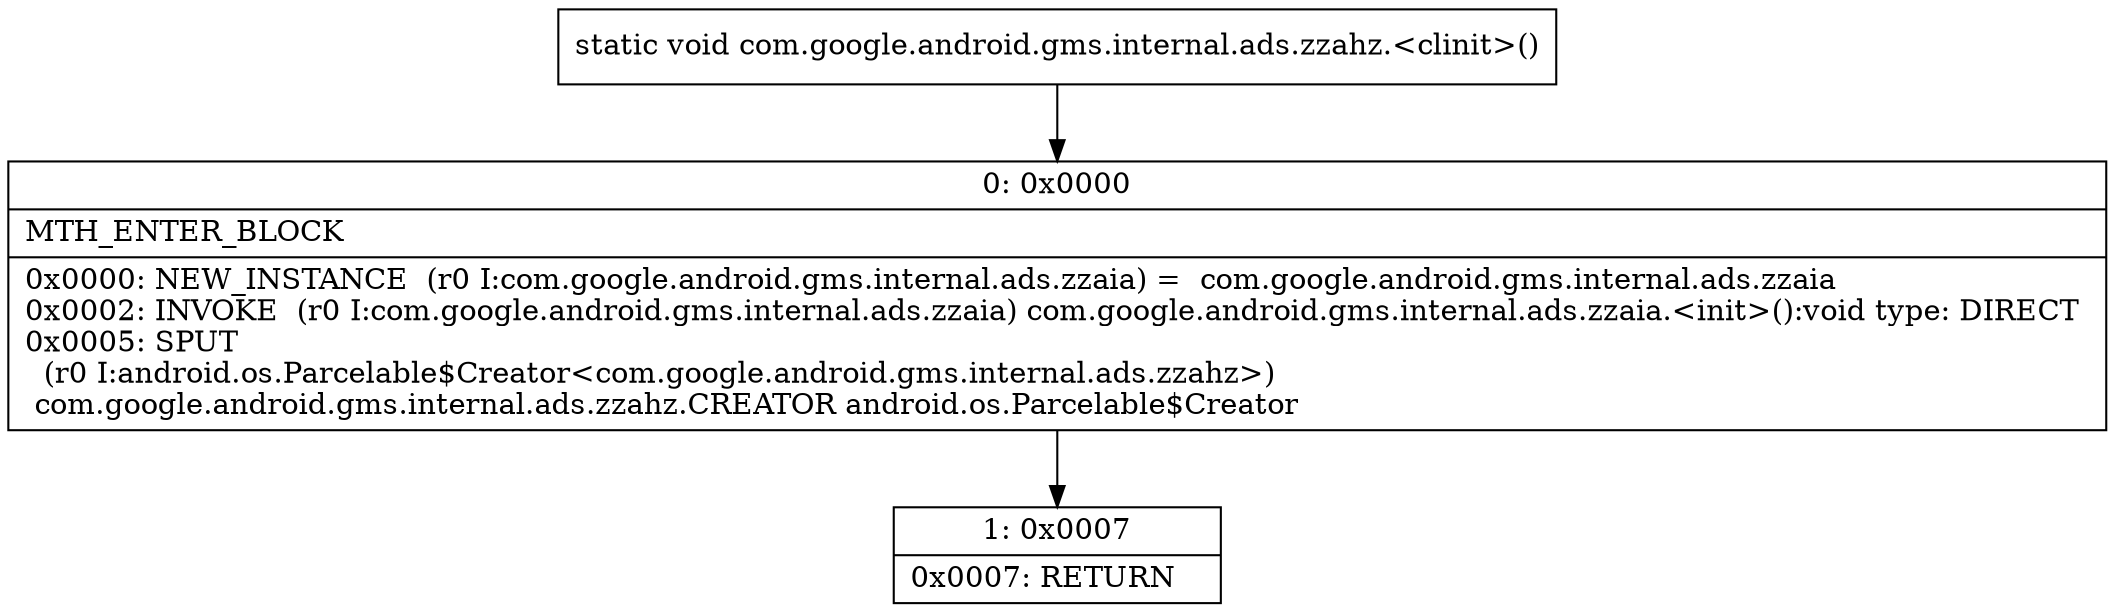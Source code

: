 digraph "CFG forcom.google.android.gms.internal.ads.zzahz.\<clinit\>()V" {
Node_0 [shape=record,label="{0\:\ 0x0000|MTH_ENTER_BLOCK\l|0x0000: NEW_INSTANCE  (r0 I:com.google.android.gms.internal.ads.zzaia) =  com.google.android.gms.internal.ads.zzaia \l0x0002: INVOKE  (r0 I:com.google.android.gms.internal.ads.zzaia) com.google.android.gms.internal.ads.zzaia.\<init\>():void type: DIRECT \l0x0005: SPUT  \l  (r0 I:android.os.Parcelable$Creator\<com.google.android.gms.internal.ads.zzahz\>)\l com.google.android.gms.internal.ads.zzahz.CREATOR android.os.Parcelable$Creator \l}"];
Node_1 [shape=record,label="{1\:\ 0x0007|0x0007: RETURN   \l}"];
MethodNode[shape=record,label="{static void com.google.android.gms.internal.ads.zzahz.\<clinit\>() }"];
MethodNode -> Node_0;
Node_0 -> Node_1;
}

